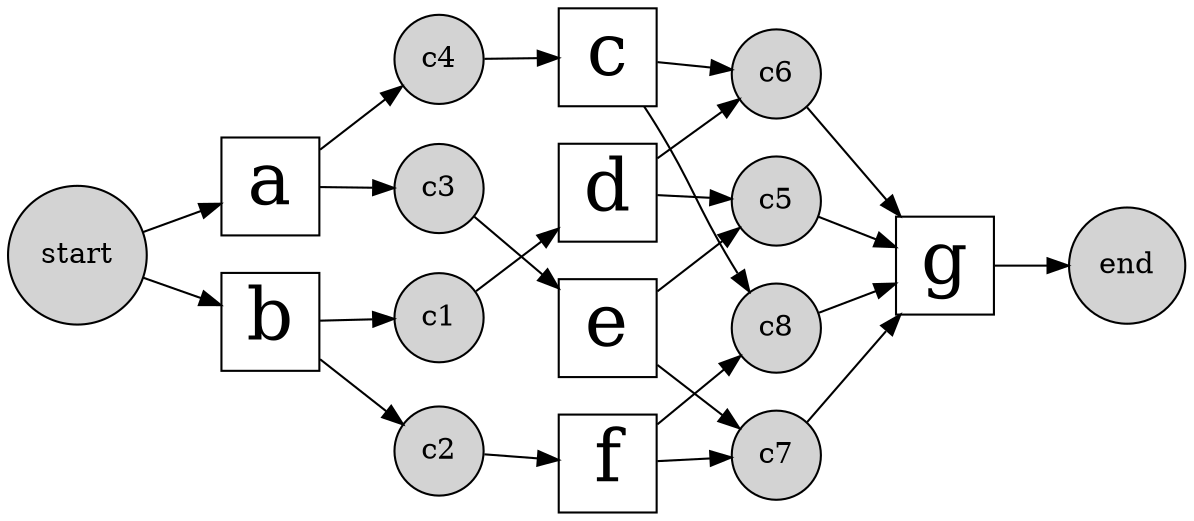 digraph G 
{
 graph [rankdir = "LR"]
 {
 node [shape=circle style=filled]
 start
 end
 c1
 c2
 c3
 c4
 c5
 c6
 c7
 c8
 }
 {
 node [shape=square fontsize=35]
d
b
e
a
f
c
g
 }
start -> {a b}
b -> c1
c1 -> d
b -> c2
c2 -> f
a -> c3
c3 -> e
a -> c4
c4 -> c
{d e} -> c5
c5 -> g
{d c} -> c6
c6 -> g
{e f} -> c7
c7 -> g
{f c} -> c8
c8 -> g
g -> end 
}
